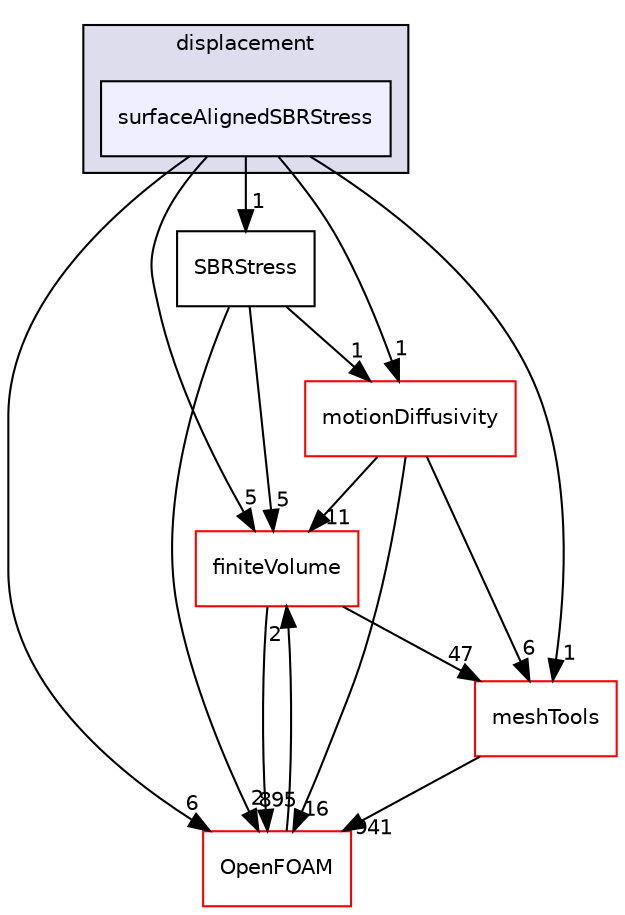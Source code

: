 digraph "src/fvMotionSolver/fvMotionSolvers/displacement/surfaceAlignedSBRStress" {
  bgcolor=transparent;
  compound=true
  node [ fontsize="10", fontname="Helvetica"];
  edge [ labelfontsize="10", labelfontname="Helvetica"];
  subgraph clusterdir_6a2ca20b7e249992f3025a0ff36004ca {
    graph [ bgcolor="#ddddee", pencolor="black", label="displacement" fontname="Helvetica", fontsize="10", URL="dir_6a2ca20b7e249992f3025a0ff36004ca.html"]
  dir_d57601550c1e782dc1a56a1fd06d23da [shape=box, label="surfaceAlignedSBRStress", style="filled", fillcolor="#eeeeff", pencolor="black", URL="dir_d57601550c1e782dc1a56a1fd06d23da.html"];
  }
  dir_9bd15774b555cf7259a6fa18f99fe99b [shape=box label="finiteVolume" color="red" URL="dir_9bd15774b555cf7259a6fa18f99fe99b.html"];
  dir_ae30ad0bef50cf391b24c614251bb9fd [shape=box label="meshTools" color="red" URL="dir_ae30ad0bef50cf391b24c614251bb9fd.html"];
  dir_74553758a023c7cd41c4e924a9eebb87 [shape=box label="SBRStress" URL="dir_74553758a023c7cd41c4e924a9eebb87.html"];
  dir_c5473ff19b20e6ec4dfe5c310b3778a8 [shape=box label="OpenFOAM" color="red" URL="dir_c5473ff19b20e6ec4dfe5c310b3778a8.html"];
  dir_8ab94aa558c9b87721da8bbf3fb9229e [shape=box label="motionDiffusivity" color="red" URL="dir_8ab94aa558c9b87721da8bbf3fb9229e.html"];
  dir_9bd15774b555cf7259a6fa18f99fe99b->dir_ae30ad0bef50cf391b24c614251bb9fd [headlabel="47", labeldistance=1.5 headhref="dir_000814_001949.html"];
  dir_9bd15774b555cf7259a6fa18f99fe99b->dir_c5473ff19b20e6ec4dfe5c310b3778a8 [headlabel="895", labeldistance=1.5 headhref="dir_000814_002151.html"];
  dir_d57601550c1e782dc1a56a1fd06d23da->dir_9bd15774b555cf7259a6fa18f99fe99b [headlabel="5", labeldistance=1.5 headhref="dir_001404_000814.html"];
  dir_d57601550c1e782dc1a56a1fd06d23da->dir_ae30ad0bef50cf391b24c614251bb9fd [headlabel="1", labeldistance=1.5 headhref="dir_001404_001949.html"];
  dir_d57601550c1e782dc1a56a1fd06d23da->dir_74553758a023c7cd41c4e924a9eebb87 [headlabel="1", labeldistance=1.5 headhref="dir_001404_001402.html"];
  dir_d57601550c1e782dc1a56a1fd06d23da->dir_c5473ff19b20e6ec4dfe5c310b3778a8 [headlabel="6", labeldistance=1.5 headhref="dir_001404_002151.html"];
  dir_d57601550c1e782dc1a56a1fd06d23da->dir_8ab94aa558c9b87721da8bbf3fb9229e [headlabel="1", labeldistance=1.5 headhref="dir_001404_001412.html"];
  dir_ae30ad0bef50cf391b24c614251bb9fd->dir_c5473ff19b20e6ec4dfe5c310b3778a8 [headlabel="941", labeldistance=1.5 headhref="dir_001949_002151.html"];
  dir_74553758a023c7cd41c4e924a9eebb87->dir_9bd15774b555cf7259a6fa18f99fe99b [headlabel="5", labeldistance=1.5 headhref="dir_001402_000814.html"];
  dir_74553758a023c7cd41c4e924a9eebb87->dir_c5473ff19b20e6ec4dfe5c310b3778a8 [headlabel="2", labeldistance=1.5 headhref="dir_001402_002151.html"];
  dir_74553758a023c7cd41c4e924a9eebb87->dir_8ab94aa558c9b87721da8bbf3fb9229e [headlabel="1", labeldistance=1.5 headhref="dir_001402_001412.html"];
  dir_c5473ff19b20e6ec4dfe5c310b3778a8->dir_9bd15774b555cf7259a6fa18f99fe99b [headlabel="2", labeldistance=1.5 headhref="dir_002151_000814.html"];
  dir_8ab94aa558c9b87721da8bbf3fb9229e->dir_9bd15774b555cf7259a6fa18f99fe99b [headlabel="11", labeldistance=1.5 headhref="dir_001412_000814.html"];
  dir_8ab94aa558c9b87721da8bbf3fb9229e->dir_ae30ad0bef50cf391b24c614251bb9fd [headlabel="6", labeldistance=1.5 headhref="dir_001412_001949.html"];
  dir_8ab94aa558c9b87721da8bbf3fb9229e->dir_c5473ff19b20e6ec4dfe5c310b3778a8 [headlabel="16", labeldistance=1.5 headhref="dir_001412_002151.html"];
}
